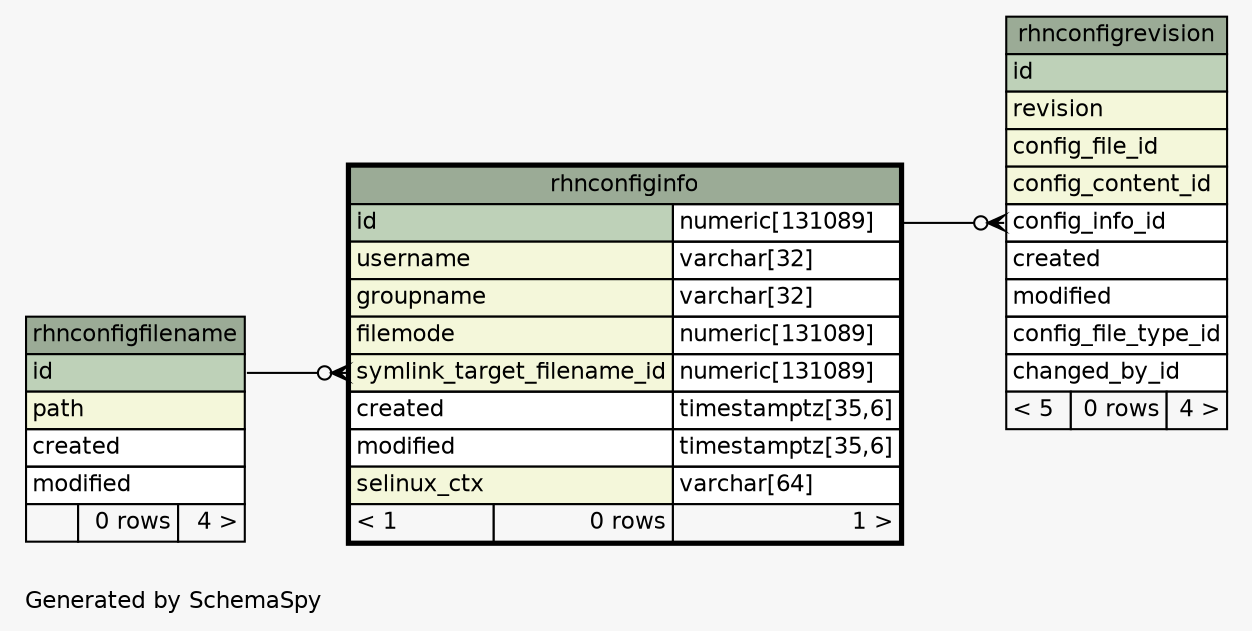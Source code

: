 // dot 2.26.0 on Linux 2.6.32-504.el6.x86_64
// SchemaSpy rev 590
digraph "oneDegreeRelationshipsDiagram" {
  graph [
    rankdir="RL"
    bgcolor="#f7f7f7"
    label="\nGenerated by SchemaSpy"
    labeljust="l"
    nodesep="0.18"
    ranksep="0.46"
    fontname="Helvetica"
    fontsize="11"
  ];
  node [
    fontname="Helvetica"
    fontsize="11"
    shape="plaintext"
  ];
  edge [
    arrowsize="0.8"
  ];
  "rhnconfiginfo":"symlink_target_filename_id":w -> "rhnconfigfilename":"id":e [arrowhead=none dir=back arrowtail=crowodot];
  "rhnconfigrevision":"config_info_id":w -> "rhnconfiginfo":"id.type":e [arrowhead=none dir=back arrowtail=crowodot];
  "rhnconfigfilename" [
    label=<
    <TABLE BORDER="0" CELLBORDER="1" CELLSPACING="0" BGCOLOR="#ffffff">
      <TR><TD COLSPAN="3" BGCOLOR="#9bab96" ALIGN="CENTER">rhnconfigfilename</TD></TR>
      <TR><TD PORT="id" COLSPAN="3" BGCOLOR="#bed1b8" ALIGN="LEFT">id</TD></TR>
      <TR><TD PORT="path" COLSPAN="3" BGCOLOR="#f4f7da" ALIGN="LEFT">path</TD></TR>
      <TR><TD PORT="created" COLSPAN="3" ALIGN="LEFT">created</TD></TR>
      <TR><TD PORT="modified" COLSPAN="3" ALIGN="LEFT">modified</TD></TR>
      <TR><TD ALIGN="LEFT" BGCOLOR="#f7f7f7">  </TD><TD ALIGN="RIGHT" BGCOLOR="#f7f7f7">0 rows</TD><TD ALIGN="RIGHT" BGCOLOR="#f7f7f7">4 &gt;</TD></TR>
    </TABLE>>
    URL="rhnconfigfilename.html"
    tooltip="rhnconfigfilename"
  ];
  "rhnconfiginfo" [
    label=<
    <TABLE BORDER="2" CELLBORDER="1" CELLSPACING="0" BGCOLOR="#ffffff">
      <TR><TD COLSPAN="3" BGCOLOR="#9bab96" ALIGN="CENTER">rhnconfiginfo</TD></TR>
      <TR><TD PORT="id" COLSPAN="2" BGCOLOR="#bed1b8" ALIGN="LEFT">id</TD><TD PORT="id.type" ALIGN="LEFT">numeric[131089]</TD></TR>
      <TR><TD PORT="username" COLSPAN="2" BGCOLOR="#f4f7da" ALIGN="LEFT">username</TD><TD PORT="username.type" ALIGN="LEFT">varchar[32]</TD></TR>
      <TR><TD PORT="groupname" COLSPAN="2" BGCOLOR="#f4f7da" ALIGN="LEFT">groupname</TD><TD PORT="groupname.type" ALIGN="LEFT">varchar[32]</TD></TR>
      <TR><TD PORT="filemode" COLSPAN="2" BGCOLOR="#f4f7da" ALIGN="LEFT">filemode</TD><TD PORT="filemode.type" ALIGN="LEFT">numeric[131089]</TD></TR>
      <TR><TD PORT="symlink_target_filename_id" COLSPAN="2" BGCOLOR="#f4f7da" ALIGN="LEFT">symlink_target_filename_id</TD><TD PORT="symlink_target_filename_id.type" ALIGN="LEFT">numeric[131089]</TD></TR>
      <TR><TD PORT="created" COLSPAN="2" ALIGN="LEFT">created</TD><TD PORT="created.type" ALIGN="LEFT">timestamptz[35,6]</TD></TR>
      <TR><TD PORT="modified" COLSPAN="2" ALIGN="LEFT">modified</TD><TD PORT="modified.type" ALIGN="LEFT">timestamptz[35,6]</TD></TR>
      <TR><TD PORT="selinux_ctx" COLSPAN="2" BGCOLOR="#f4f7da" ALIGN="LEFT">selinux_ctx</TD><TD PORT="selinux_ctx.type" ALIGN="LEFT">varchar[64]</TD></TR>
      <TR><TD ALIGN="LEFT" BGCOLOR="#f7f7f7">&lt; 1</TD><TD ALIGN="RIGHT" BGCOLOR="#f7f7f7">0 rows</TD><TD ALIGN="RIGHT" BGCOLOR="#f7f7f7">1 &gt;</TD></TR>
    </TABLE>>
    URL="rhnconfiginfo.html"
    tooltip="rhnconfiginfo"
  ];
  "rhnconfigrevision" [
    label=<
    <TABLE BORDER="0" CELLBORDER="1" CELLSPACING="0" BGCOLOR="#ffffff">
      <TR><TD COLSPAN="3" BGCOLOR="#9bab96" ALIGN="CENTER">rhnconfigrevision</TD></TR>
      <TR><TD PORT="id" COLSPAN="3" BGCOLOR="#bed1b8" ALIGN="LEFT">id</TD></TR>
      <TR><TD PORT="revision" COLSPAN="3" BGCOLOR="#f4f7da" ALIGN="LEFT">revision</TD></TR>
      <TR><TD PORT="config_file_id" COLSPAN="3" BGCOLOR="#f4f7da" ALIGN="LEFT">config_file_id</TD></TR>
      <TR><TD PORT="config_content_id" COLSPAN="3" BGCOLOR="#f4f7da" ALIGN="LEFT">config_content_id</TD></TR>
      <TR><TD PORT="config_info_id" COLSPAN="3" ALIGN="LEFT">config_info_id</TD></TR>
      <TR><TD PORT="created" COLSPAN="3" ALIGN="LEFT">created</TD></TR>
      <TR><TD PORT="modified" COLSPAN="3" ALIGN="LEFT">modified</TD></TR>
      <TR><TD PORT="config_file_type_id" COLSPAN="3" ALIGN="LEFT">config_file_type_id</TD></TR>
      <TR><TD PORT="changed_by_id" COLSPAN="3" ALIGN="LEFT">changed_by_id</TD></TR>
      <TR><TD ALIGN="LEFT" BGCOLOR="#f7f7f7">&lt; 5</TD><TD ALIGN="RIGHT" BGCOLOR="#f7f7f7">0 rows</TD><TD ALIGN="RIGHT" BGCOLOR="#f7f7f7">4 &gt;</TD></TR>
    </TABLE>>
    URL="rhnconfigrevision.html"
    tooltip="rhnconfigrevision"
  ];
}
